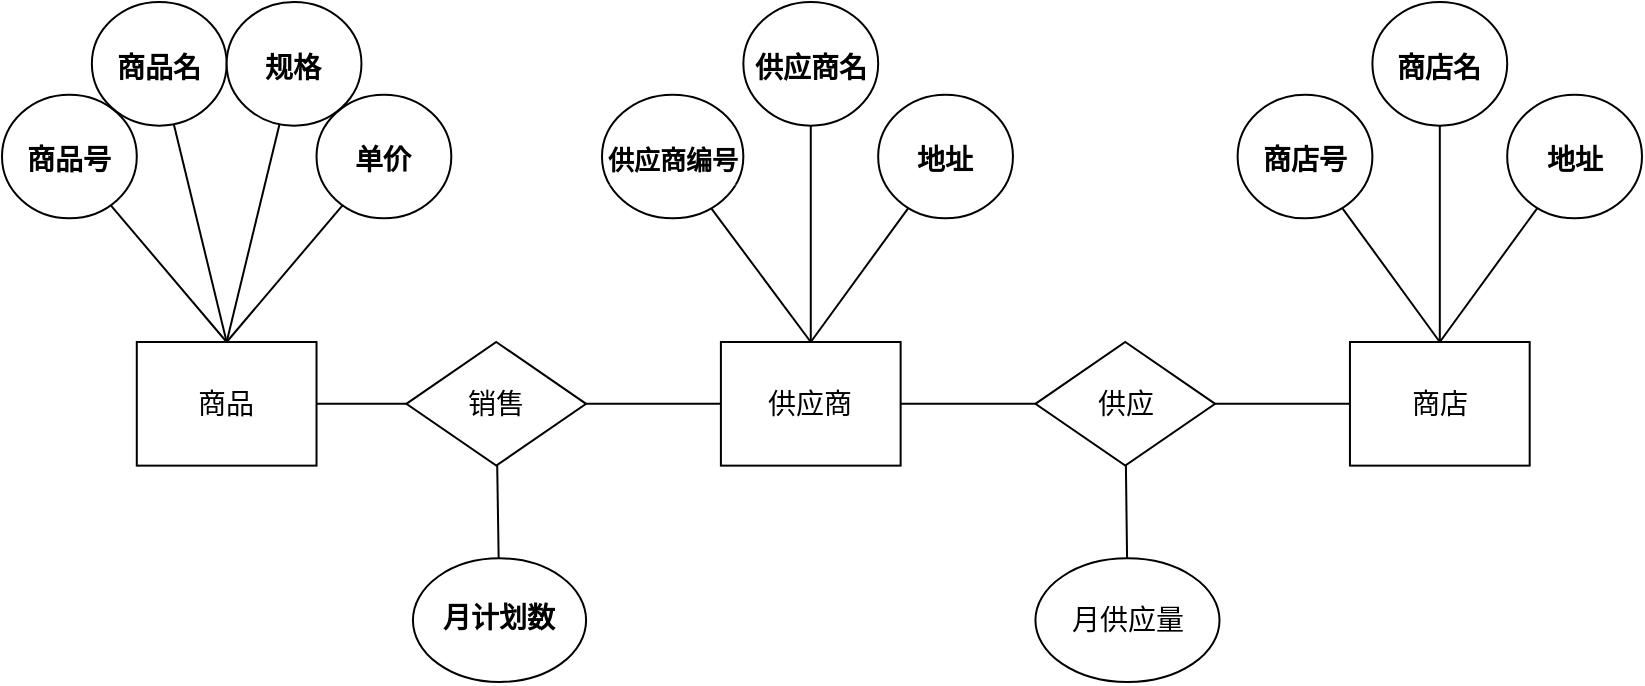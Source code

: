 <mxfile>
    <diagram id="iU4pdSYDBYnHVra9a9qT" name="第 1 页">
        <mxGraphModel dx="1343" dy="907" grid="1" gridSize="20" guides="1" tooltips="1" connect="1" arrows="1" fold="1" page="1" pageScale="1" pageWidth="827" pageHeight="1169" background="none" math="0" shadow="0">
            <root>
                <mxCell id="0"/>
                <mxCell id="1" parent="0"/>
                <mxCell id="49" value="" style="group;fontSize=14;labelBackgroundColor=none;labelBorderColor=none;fontColor=default;rounded=0;shadow=0;" parent="1" vertex="1" connectable="0">
                    <mxGeometry width="820" height="340" as="geometry"/>
                </mxCell>
                <mxCell id="2" value="&lt;font style=&quot;font-size: 14px;&quot;&gt;商品&lt;/font&gt;" style="rounded=0;whiteSpace=wrap;html=1;fontSize=14;labelBackgroundColor=none;labelBorderColor=none;fontColor=default;" parent="49" vertex="1">
                    <mxGeometry x="67.397" y="170" width="89.863" height="61.818" as="geometry"/>
                </mxCell>
                <mxCell id="9" style="edgeStyle=none;html=1;entryX=0.5;entryY=0;entryDx=0;entryDy=0;fontSize=14;endArrow=none;endFill=0;labelBackgroundColor=none;fontColor=default;labelBorderColor=none;" parent="49" source="3" target="2" edge="1">
                    <mxGeometry relative="1" as="geometry"/>
                </mxCell>
                <mxCell id="3" value="&lt;h2 style=&quot;margin-top: 24px; margin-bottom: 16px; line-height: 1.25; padding-bottom: 0.3em; border-bottom: 1px solid rgba(255, 255, 255, 0.18); border-top-color: rgba(255, 255, 255, 0.18); border-right-color: rgba(255, 255, 255, 0.18); border-left-color: rgba(255, 255, 255, 0.18); position: relative; font-family: -apple-system, BlinkMacSystemFont, &amp;quot;Segoe WPC&amp;quot;, &amp;quot;Segoe UI&amp;quot;, system-ui, Ubuntu, &amp;quot;Droid Sans&amp;quot;, sans-serif; text-align: start; font-size: 14px;&quot; id=&quot;3%E8%AE%BE%E6%9F%90%E5%95%86%E4%B8%9A%E9%9B%86%E5%9B%A2%E6%95%B0%E6%8D%AE%E5%BA%93%E6%9C%89%E4%B8%89%E4%B8%AA%E5%AE%9E%E4%BD%93%E9%9B%86%E4%B8%80%E6%98%AF%E5%95%86%E5%93%81%E5%AE%9E%E4%BD%93%E9%9B%86%E5%B1%9E%E6%80%A7%E6%9C%89%E5%95%86%E5%93%81%E5%8F%B7%E5%95%86%E5%93%81%E5%90%8D%E8%A7%84%E6%A0%BC%E5%8D%95%E4%BB%B7%E7%AD%89%E4%BA%8C%E6%98%AF%E5%95%86%E5%BA%97%E5%AE%9E%E4%BD%93%E9%9B%86%E5%B1%9E%E6%80%A7%E6%9C%89%E5%95%86%E5%BA%97%E5%8F%B7%E5%95%86%E5%BA%97%E5%90%8D%E5%9C%B0%E5%9D%80%E7%AD%89%E4%B8%89%E6%98%AF%E4%BE%9B%E5%BA%94%E5%95%86%E5%AE%9E%E4%BD%93%E9%9B%86%E5%B1%9E%E6%80%A7%E6%9C%89%E4%BE%9B%E5%BA%94%E5%95%86%E7%BC%96%E5%8F%B7%E4%BE%9B%E5%BA%94%E5%95%86%E5%90%8D%E5%9C%B0%E5%9D%80%E7%AD%89&quot; dir=&quot;auto&quot; class=&quot;code-line&quot; data-line=&quot;31&quot;&gt;商品名&lt;/h2&gt;" style="ellipse;whiteSpace=wrap;html=1;fontSize=14;labelBackgroundColor=none;labelBorderColor=none;fontColor=default;" parent="49" vertex="1">
                    <mxGeometry x="44.932" width="67.397" height="61.818" as="geometry"/>
                </mxCell>
                <mxCell id="11" style="edgeStyle=none;html=1;entryX=0.5;entryY=0;entryDx=0;entryDy=0;fontSize=14;endArrow=none;endFill=0;labelBackgroundColor=none;fontColor=default;labelBorderColor=none;" parent="49" source="4" target="2" edge="1">
                    <mxGeometry relative="1" as="geometry"/>
                </mxCell>
                <mxCell id="4" value="&lt;h2 style=&quot;margin-top: 24px; margin-bottom: 16px; line-height: 1.25; padding-bottom: 0.3em; border-bottom: 1px solid rgba(255, 255, 255, 0.18); border-top-color: rgba(255, 255, 255, 0.18); border-right-color: rgba(255, 255, 255, 0.18); border-left-color: rgba(255, 255, 255, 0.18); position: relative; font-family: -apple-system, BlinkMacSystemFont, &amp;quot;Segoe WPC&amp;quot;, &amp;quot;Segoe UI&amp;quot;, system-ui, Ubuntu, &amp;quot;Droid Sans&amp;quot;, sans-serif; text-align: start; font-size: 14px;&quot; id=&quot;3%E8%AE%BE%E6%9F%90%E5%95%86%E4%B8%9A%E9%9B%86%E5%9B%A2%E6%95%B0%E6%8D%AE%E5%BA%93%E6%9C%89%E4%B8%89%E4%B8%AA%E5%AE%9E%E4%BD%93%E9%9B%86%E4%B8%80%E6%98%AF%E5%95%86%E5%93%81%E5%AE%9E%E4%BD%93%E9%9B%86%E5%B1%9E%E6%80%A7%E6%9C%89%E5%95%86%E5%93%81%E5%8F%B7%E5%95%86%E5%93%81%E5%90%8D%E8%A7%84%E6%A0%BC%E5%8D%95%E4%BB%B7%E7%AD%89%E4%BA%8C%E6%98%AF%E5%95%86%E5%BA%97%E5%AE%9E%E4%BD%93%E9%9B%86%E5%B1%9E%E6%80%A7%E6%9C%89%E5%95%86%E5%BA%97%E5%8F%B7%E5%95%86%E5%BA%97%E5%90%8D%E5%9C%B0%E5%9D%80%E7%AD%89%E4%B8%89%E6%98%AF%E4%BE%9B%E5%BA%94%E5%95%86%E5%AE%9E%E4%BD%93%E9%9B%86%E5%B1%9E%E6%80%A7%E6%9C%89%E4%BE%9B%E5%BA%94%E5%95%86%E7%BC%96%E5%8F%B7%E4%BE%9B%E5%BA%94%E5%95%86%E5%90%8D%E5%9C%B0%E5%9D%80%E7%AD%89&quot; dir=&quot;auto&quot; class=&quot;code-line&quot; data-line=&quot;31&quot;&gt;单价&lt;/h2&gt;" style="ellipse;whiteSpace=wrap;html=1;fontSize=14;labelBackgroundColor=none;labelBorderColor=none;fontColor=default;" parent="49" vertex="1">
                    <mxGeometry x="157.26" y="46.364" width="67.397" height="61.818" as="geometry"/>
                </mxCell>
                <mxCell id="8" style="edgeStyle=none;html=1;entryX=0.5;entryY=0;entryDx=0;entryDy=0;fontSize=14;endArrow=none;endFill=0;labelBackgroundColor=none;fontColor=default;labelBorderColor=none;" parent="49" source="5" target="2" edge="1">
                    <mxGeometry relative="1" as="geometry"/>
                </mxCell>
                <mxCell id="5" value="&lt;h2 style=&quot;margin-top: 24px; margin-bottom: 16px; line-height: 1.25; padding-bottom: 0.3em; border-bottom: 1px solid rgba(255, 255, 255, 0.18); border-top-color: rgba(255, 255, 255, 0.18); border-right-color: rgba(255, 255, 255, 0.18); border-left-color: rgba(255, 255, 255, 0.18); position: relative; font-family: -apple-system, BlinkMacSystemFont, &amp;quot;Segoe WPC&amp;quot;, &amp;quot;Segoe UI&amp;quot;, system-ui, Ubuntu, &amp;quot;Droid Sans&amp;quot;, sans-serif; text-align: start; font-size: 14px;&quot; id=&quot;3%E8%AE%BE%E6%9F%90%E5%95%86%E4%B8%9A%E9%9B%86%E5%9B%A2%E6%95%B0%E6%8D%AE%E5%BA%93%E6%9C%89%E4%B8%89%E4%B8%AA%E5%AE%9E%E4%BD%93%E9%9B%86%E4%B8%80%E6%98%AF%E5%95%86%E5%93%81%E5%AE%9E%E4%BD%93%E9%9B%86%E5%B1%9E%E6%80%A7%E6%9C%89%E5%95%86%E5%93%81%E5%8F%B7%E5%95%86%E5%93%81%E5%90%8D%E8%A7%84%E6%A0%BC%E5%8D%95%E4%BB%B7%E7%AD%89%E4%BA%8C%E6%98%AF%E5%95%86%E5%BA%97%E5%AE%9E%E4%BD%93%E9%9B%86%E5%B1%9E%E6%80%A7%E6%9C%89%E5%95%86%E5%BA%97%E5%8F%B7%E5%95%86%E5%BA%97%E5%90%8D%E5%9C%B0%E5%9D%80%E7%AD%89%E4%B8%89%E6%98%AF%E4%BE%9B%E5%BA%94%E5%95%86%E5%AE%9E%E4%BD%93%E9%9B%86%E5%B1%9E%E6%80%A7%E6%9C%89%E4%BE%9B%E5%BA%94%E5%95%86%E7%BC%96%E5%8F%B7%E4%BE%9B%E5%BA%94%E5%95%86%E5%90%8D%E5%9C%B0%E5%9D%80%E7%AD%89&quot; dir=&quot;auto&quot; class=&quot;code-line&quot; data-line=&quot;31&quot;&gt;商品号&lt;/h2&gt;" style="ellipse;whiteSpace=wrap;html=1;fontSize=14;labelBackgroundColor=none;labelBorderColor=none;fontColor=default;" parent="49" vertex="1">
                    <mxGeometry y="46.364" width="67.397" height="61.818" as="geometry"/>
                </mxCell>
                <mxCell id="6" value="&lt;font style=&quot;font-size: 14px;&quot;&gt;销售&lt;/font&gt;" style="rhombus;whiteSpace=wrap;html=1;fontSize=14;labelBackgroundColor=none;labelBorderColor=none;fontColor=default;" parent="49" vertex="1">
                    <mxGeometry x="202.192" y="170" width="89.863" height="61.818" as="geometry"/>
                </mxCell>
                <mxCell id="21" style="edgeStyle=none;html=1;entryX=0;entryY=0.5;entryDx=0;entryDy=0;fontSize=14;endArrow=none;endFill=0;labelBackgroundColor=none;fontColor=default;labelBorderColor=none;" parent="49" source="2" target="6" edge="1">
                    <mxGeometry relative="1" as="geometry"/>
                </mxCell>
                <mxCell id="24" style="edgeStyle=none;html=1;entryX=0.5;entryY=0;entryDx=0;entryDy=0;fontSize=14;endArrow=none;endFill=0;labelBackgroundColor=none;fontColor=default;labelBorderColor=none;" parent="49" source="7" target="2" edge="1">
                    <mxGeometry relative="1" as="geometry"/>
                </mxCell>
                <mxCell id="7" value="&lt;h2 style=&quot;margin-top: 24px; margin-bottom: 16px; line-height: 1.25; padding-bottom: 0.3em; border-bottom: 1px solid rgba(255, 255, 255, 0.18); border-top-color: rgba(255, 255, 255, 0.18); border-right-color: rgba(255, 255, 255, 0.18); border-left-color: rgba(255, 255, 255, 0.18); position: relative; font-family: -apple-system, BlinkMacSystemFont, &amp;quot;Segoe WPC&amp;quot;, &amp;quot;Segoe UI&amp;quot;, system-ui, Ubuntu, &amp;quot;Droid Sans&amp;quot;, sans-serif; text-align: start; font-size: 14px;&quot; id=&quot;3%E8%AE%BE%E6%9F%90%E5%95%86%E4%B8%9A%E9%9B%86%E5%9B%A2%E6%95%B0%E6%8D%AE%E5%BA%93%E6%9C%89%E4%B8%89%E4%B8%AA%E5%AE%9E%E4%BD%93%E9%9B%86%E4%B8%80%E6%98%AF%E5%95%86%E5%93%81%E5%AE%9E%E4%BD%93%E9%9B%86%E5%B1%9E%E6%80%A7%E6%9C%89%E5%95%86%E5%93%81%E5%8F%B7%E5%95%86%E5%93%81%E5%90%8D%E8%A7%84%E6%A0%BC%E5%8D%95%E4%BB%B7%E7%AD%89%E4%BA%8C%E6%98%AF%E5%95%86%E5%BA%97%E5%AE%9E%E4%BD%93%E9%9B%86%E5%B1%9E%E6%80%A7%E6%9C%89%E5%95%86%E5%BA%97%E5%8F%B7%E5%95%86%E5%BA%97%E5%90%8D%E5%9C%B0%E5%9D%80%E7%AD%89%E4%B8%89%E6%98%AF%E4%BE%9B%E5%BA%94%E5%95%86%E5%AE%9E%E4%BD%93%E9%9B%86%E5%B1%9E%E6%80%A7%E6%9C%89%E4%BE%9B%E5%BA%94%E5%95%86%E7%BC%96%E5%8F%B7%E4%BE%9B%E5%BA%94%E5%95%86%E5%90%8D%E5%9C%B0%E5%9D%80%E7%AD%89&quot; dir=&quot;auto&quot; class=&quot;code-line&quot; data-line=&quot;31&quot;&gt;规格&lt;/h2&gt;" style="ellipse;whiteSpace=wrap;html=1;fontSize=14;labelBackgroundColor=none;labelBorderColor=none;fontColor=default;" parent="49" vertex="1">
                    <mxGeometry x="112.329" width="67.397" height="61.818" as="geometry"/>
                </mxCell>
                <mxCell id="12" value="&lt;font style=&quot;font-size: 14px;&quot;&gt;商店&lt;/font&gt;" style="rounded=0;whiteSpace=wrap;html=1;fontSize=14;labelBackgroundColor=none;labelBorderColor=none;fontColor=default;" parent="49" vertex="1">
                    <mxGeometry x="673.973" y="170" width="89.863" height="61.818" as="geometry"/>
                </mxCell>
                <mxCell id="13" style="edgeStyle=none;html=1;entryX=0.5;entryY=0;entryDx=0;entryDy=0;fontSize=14;endArrow=none;endFill=0;labelBackgroundColor=none;fontColor=default;labelBorderColor=none;" parent="49" source="14" target="12" edge="1">
                    <mxGeometry relative="1" as="geometry"/>
                </mxCell>
                <mxCell id="14" value="&lt;h2 style=&quot;margin-top: 24px; margin-bottom: 16px; line-height: 1.25; padding-bottom: 0.3em; border-bottom: 1px solid rgba(255, 255, 255, 0.18); border-top-color: rgba(255, 255, 255, 0.18); border-right-color: rgba(255, 255, 255, 0.18); border-left-color: rgba(255, 255, 255, 0.18); position: relative; font-family: -apple-system, BlinkMacSystemFont, &amp;quot;Segoe WPC&amp;quot;, &amp;quot;Segoe UI&amp;quot;, system-ui, Ubuntu, &amp;quot;Droid Sans&amp;quot;, sans-serif; text-align: start; font-size: 14px;&quot; id=&quot;3%E8%AE%BE%E6%9F%90%E5%95%86%E4%B8%9A%E9%9B%86%E5%9B%A2%E6%95%B0%E6%8D%AE%E5%BA%93%E6%9C%89%E4%B8%89%E4%B8%AA%E5%AE%9E%E4%BD%93%E9%9B%86%E4%B8%80%E6%98%AF%E5%95%86%E5%93%81%E5%AE%9E%E4%BD%93%E9%9B%86%E5%B1%9E%E6%80%A7%E6%9C%89%E5%95%86%E5%93%81%E5%8F%B7%E5%95%86%E5%93%81%E5%90%8D%E8%A7%84%E6%A0%BC%E5%8D%95%E4%BB%B7%E7%AD%89%E4%BA%8C%E6%98%AF%E5%95%86%E5%BA%97%E5%AE%9E%E4%BD%93%E9%9B%86%E5%B1%9E%E6%80%A7%E6%9C%89%E5%95%86%E5%BA%97%E5%8F%B7%E5%95%86%E5%BA%97%E5%90%8D%E5%9C%B0%E5%9D%80%E7%AD%89%E4%B8%89%E6%98%AF%E4%BE%9B%E5%BA%94%E5%95%86%E5%AE%9E%E4%BD%93%E9%9B%86%E5%B1%9E%E6%80%A7%E6%9C%89%E4%BE%9B%E5%BA%94%E5%95%86%E7%BC%96%E5%8F%B7%E4%BE%9B%E5%BA%94%E5%95%86%E5%90%8D%E5%9C%B0%E5%9D%80%E7%AD%89&quot; dir=&quot;auto&quot; class=&quot;code-line&quot; data-line=&quot;31&quot;&gt;商店名&lt;/h2&gt;" style="ellipse;whiteSpace=wrap;html=1;fontSize=14;labelBackgroundColor=none;labelBorderColor=none;fontColor=default;" parent="49" vertex="1">
                    <mxGeometry x="685.205" width="67.397" height="61.818" as="geometry"/>
                </mxCell>
                <mxCell id="17" style="edgeStyle=none;html=1;entryX=0.5;entryY=0;entryDx=0;entryDy=0;fontSize=14;endArrow=none;endFill=0;labelBackgroundColor=none;fontColor=default;labelBorderColor=none;" parent="49" source="18" target="12" edge="1">
                    <mxGeometry relative="1" as="geometry"/>
                </mxCell>
                <mxCell id="18" value="&lt;h2 style=&quot;margin-top: 24px; margin-bottom: 16px; line-height: 1.25; padding-bottom: 0.3em; border-bottom: 1px solid rgba(255, 255, 255, 0.18); border-top-color: rgba(255, 255, 255, 0.18); border-right-color: rgba(255, 255, 255, 0.18); border-left-color: rgba(255, 255, 255, 0.18); position: relative; font-family: -apple-system, BlinkMacSystemFont, &amp;quot;Segoe WPC&amp;quot;, &amp;quot;Segoe UI&amp;quot;, system-ui, Ubuntu, &amp;quot;Droid Sans&amp;quot;, sans-serif; text-align: start; font-size: 14px;&quot; id=&quot;3%E8%AE%BE%E6%9F%90%E5%95%86%E4%B8%9A%E9%9B%86%E5%9B%A2%E6%95%B0%E6%8D%AE%E5%BA%93%E6%9C%89%E4%B8%89%E4%B8%AA%E5%AE%9E%E4%BD%93%E9%9B%86%E4%B8%80%E6%98%AF%E5%95%86%E5%93%81%E5%AE%9E%E4%BD%93%E9%9B%86%E5%B1%9E%E6%80%A7%E6%9C%89%E5%95%86%E5%93%81%E5%8F%B7%E5%95%86%E5%93%81%E5%90%8D%E8%A7%84%E6%A0%BC%E5%8D%95%E4%BB%B7%E7%AD%89%E4%BA%8C%E6%98%AF%E5%95%86%E5%BA%97%E5%AE%9E%E4%BD%93%E9%9B%86%E5%B1%9E%E6%80%A7%E6%9C%89%E5%95%86%E5%BA%97%E5%8F%B7%E5%95%86%E5%BA%97%E5%90%8D%E5%9C%B0%E5%9D%80%E7%AD%89%E4%B8%89%E6%98%AF%E4%BE%9B%E5%BA%94%E5%95%86%E5%AE%9E%E4%BD%93%E9%9B%86%E5%B1%9E%E6%80%A7%E6%9C%89%E4%BE%9B%E5%BA%94%E5%95%86%E7%BC%96%E5%8F%B7%E4%BE%9B%E5%BA%94%E5%95%86%E5%90%8D%E5%9C%B0%E5%9D%80%E7%AD%89&quot; dir=&quot;auto&quot; class=&quot;code-line&quot; data-line=&quot;31&quot;&gt;商店号&lt;/h2&gt;" style="ellipse;whiteSpace=wrap;html=1;fontSize=14;labelBackgroundColor=none;labelBorderColor=none;fontColor=default;" parent="49" vertex="1">
                    <mxGeometry x="617.808" y="46.364" width="67.397" height="61.818" as="geometry"/>
                </mxCell>
                <mxCell id="38" style="edgeStyle=none;html=1;entryX=0.5;entryY=0;entryDx=0;entryDy=0;fontSize=14;endArrow=none;endFill=0;labelBackgroundColor=none;fontColor=default;labelBorderColor=none;" parent="49" source="20" target="12" edge="1">
                    <mxGeometry relative="1" as="geometry"/>
                </mxCell>
                <mxCell id="20" value="&lt;h2 style=&quot;margin-top: 24px; margin-bottom: 16px; line-height: 1.25; padding-bottom: 0.3em; border-bottom: 1px solid rgba(255, 255, 255, 0.18); border-top-color: rgba(255, 255, 255, 0.18); border-right-color: rgba(255, 255, 255, 0.18); border-left-color: rgba(255, 255, 255, 0.18); position: relative; font-family: -apple-system, BlinkMacSystemFont, &amp;quot;Segoe WPC&amp;quot;, &amp;quot;Segoe UI&amp;quot;, system-ui, Ubuntu, &amp;quot;Droid Sans&amp;quot;, sans-serif; text-align: start; font-size: 14px;&quot; id=&quot;3%E8%AE%BE%E6%9F%90%E5%95%86%E4%B8%9A%E9%9B%86%E5%9B%A2%E6%95%B0%E6%8D%AE%E5%BA%93%E6%9C%89%E4%B8%89%E4%B8%AA%E5%AE%9E%E4%BD%93%E9%9B%86%E4%B8%80%E6%98%AF%E5%95%86%E5%93%81%E5%AE%9E%E4%BD%93%E9%9B%86%E5%B1%9E%E6%80%A7%E6%9C%89%E5%95%86%E5%93%81%E5%8F%B7%E5%95%86%E5%93%81%E5%90%8D%E8%A7%84%E6%A0%BC%E5%8D%95%E4%BB%B7%E7%AD%89%E4%BA%8C%E6%98%AF%E5%95%86%E5%BA%97%E5%AE%9E%E4%BD%93%E9%9B%86%E5%B1%9E%E6%80%A7%E6%9C%89%E5%95%86%E5%BA%97%E5%8F%B7%E5%95%86%E5%BA%97%E5%90%8D%E5%9C%B0%E5%9D%80%E7%AD%89%E4%B8%89%E6%98%AF%E4%BE%9B%E5%BA%94%E5%95%86%E5%AE%9E%E4%BD%93%E9%9B%86%E5%B1%9E%E6%80%A7%E6%9C%89%E4%BE%9B%E5%BA%94%E5%95%86%E7%BC%96%E5%8F%B7%E4%BE%9B%E5%BA%94%E5%95%86%E5%90%8D%E5%9C%B0%E5%9D%80%E7%AD%89&quot; dir=&quot;auto&quot; class=&quot;code-line&quot; data-line=&quot;31&quot;&gt;地址&lt;/h2&gt;" style="ellipse;whiteSpace=wrap;html=1;fontSize=14;labelBackgroundColor=none;labelBorderColor=none;fontColor=default;" parent="49" vertex="1">
                    <mxGeometry x="752.603" y="46.364" width="67.397" height="61.818" as="geometry"/>
                </mxCell>
                <mxCell id="25" value="&lt;font style=&quot;font-size: 14px;&quot;&gt;供应商&lt;/font&gt;" style="rounded=0;whiteSpace=wrap;html=1;fontSize=14;labelBackgroundColor=none;labelBorderColor=none;strokeColor=default;fillColor=default;verticalAlign=middle;fontColor=default;" parent="49" vertex="1">
                    <mxGeometry x="359.452" y="170" width="89.863" height="61.818" as="geometry"/>
                </mxCell>
                <mxCell id="39" style="edgeStyle=none;html=1;entryX=0;entryY=0.5;entryDx=0;entryDy=0;fontSize=14;endArrow=none;endFill=0;labelBackgroundColor=none;fontColor=default;labelBorderColor=none;" parent="49" source="6" target="25" edge="1">
                    <mxGeometry relative="1" as="geometry"/>
                </mxCell>
                <mxCell id="26" style="edgeStyle=none;html=1;entryX=0.5;entryY=0;entryDx=0;entryDy=0;fontSize=14;endArrow=none;endFill=0;labelBackgroundColor=none;fontColor=default;labelBorderColor=none;" parent="49" source="27" target="25" edge="1">
                    <mxGeometry relative="1" as="geometry"/>
                </mxCell>
                <mxCell id="27" value="&lt;h2 style=&quot;margin-top: 24px; margin-bottom: 16px; line-height: 1.25; padding-bottom: 0.3em; border-bottom: 1px solid rgba(255, 255, 255, 0.18); border-top-color: rgba(255, 255, 255, 0.18); border-right-color: rgba(255, 255, 255, 0.18); border-left-color: rgba(255, 255, 255, 0.18); position: relative; font-family: -apple-system, BlinkMacSystemFont, &amp;quot;Segoe WPC&amp;quot;, &amp;quot;Segoe UI&amp;quot;, system-ui, Ubuntu, &amp;quot;Droid Sans&amp;quot;, sans-serif; text-align: start; font-size: 14px;&quot; id=&quot;3%E8%AE%BE%E6%9F%90%E5%95%86%E4%B8%9A%E9%9B%86%E5%9B%A2%E6%95%B0%E6%8D%AE%E5%BA%93%E6%9C%89%E4%B8%89%E4%B8%AA%E5%AE%9E%E4%BD%93%E9%9B%86%E4%B8%80%E6%98%AF%E5%95%86%E5%93%81%E5%AE%9E%E4%BD%93%E9%9B%86%E5%B1%9E%E6%80%A7%E6%9C%89%E5%95%86%E5%93%81%E5%8F%B7%E5%95%86%E5%93%81%E5%90%8D%E8%A7%84%E6%A0%BC%E5%8D%95%E4%BB%B7%E7%AD%89%E4%BA%8C%E6%98%AF%E5%95%86%E5%BA%97%E5%AE%9E%E4%BD%93%E9%9B%86%E5%B1%9E%E6%80%A7%E6%9C%89%E5%95%86%E5%BA%97%E5%8F%B7%E5%95%86%E5%BA%97%E5%90%8D%E5%9C%B0%E5%9D%80%E7%AD%89%E4%B8%89%E6%98%AF%E4%BE%9B%E5%BA%94%E5%95%86%E5%AE%9E%E4%BD%93%E9%9B%86%E5%B1%9E%E6%80%A7%E6%9C%89%E4%BE%9B%E5%BA%94%E5%95%86%E7%BC%96%E5%8F%B7%E4%BE%9B%E5%BA%94%E5%95%86%E5%90%8D%E5%9C%B0%E5%9D%80%E7%AD%89&quot; dir=&quot;auto&quot; class=&quot;code-line&quot; data-line=&quot;31&quot;&gt;供应商名&lt;/h2&gt;" style="ellipse;whiteSpace=wrap;html=1;fontSize=14;labelBackgroundColor=none;labelBorderColor=none;fontColor=default;" parent="49" vertex="1">
                    <mxGeometry x="370.685" width="67.397" height="61.818" as="geometry"/>
                </mxCell>
                <mxCell id="28" style="edgeStyle=none;html=1;entryX=0.5;entryY=0;entryDx=0;entryDy=0;fontSize=14;endArrow=none;endFill=0;labelBackgroundColor=none;fontColor=default;labelBorderColor=none;" parent="49" source="29" target="25" edge="1">
                    <mxGeometry relative="1" as="geometry"/>
                </mxCell>
                <mxCell id="29" value="&lt;h2 style=&quot;margin-top: 24px; margin-bottom: 16px; line-height: 1.25; padding-bottom: 0.3em; border-bottom: 1px solid rgba(255, 255, 255, 0.18); border-top-color: rgba(255, 255, 255, 0.18); border-right-color: rgba(255, 255, 255, 0.18); border-left-color: rgba(255, 255, 255, 0.18); position: relative; font-family: -apple-system, BlinkMacSystemFont, &amp;quot;Segoe WPC&amp;quot;, &amp;quot;Segoe UI&amp;quot;, system-ui, Ubuntu, &amp;quot;Droid Sans&amp;quot;, sans-serif; text-align: start; font-size: 13px;&quot; id=&quot;3%E8%AE%BE%E6%9F%90%E5%95%86%E4%B8%9A%E9%9B%86%E5%9B%A2%E6%95%B0%E6%8D%AE%E5%BA%93%E6%9C%89%E4%B8%89%E4%B8%AA%E5%AE%9E%E4%BD%93%E9%9B%86%E4%B8%80%E6%98%AF%E5%95%86%E5%93%81%E5%AE%9E%E4%BD%93%E9%9B%86%E5%B1%9E%E6%80%A7%E6%9C%89%E5%95%86%E5%93%81%E5%8F%B7%E5%95%86%E5%93%81%E5%90%8D%E8%A7%84%E6%A0%BC%E5%8D%95%E4%BB%B7%E7%AD%89%E4%BA%8C%E6%98%AF%E5%95%86%E5%BA%97%E5%AE%9E%E4%BD%93%E9%9B%86%E5%B1%9E%E6%80%A7%E6%9C%89%E5%95%86%E5%BA%97%E5%8F%B7%E5%95%86%E5%BA%97%E5%90%8D%E5%9C%B0%E5%9D%80%E7%AD%89%E4%B8%89%E6%98%AF%E4%BE%9B%E5%BA%94%E5%95%86%E5%AE%9E%E4%BD%93%E9%9B%86%E5%B1%9E%E6%80%A7%E6%9C%89%E4%BE%9B%E5%BA%94%E5%95%86%E7%BC%96%E5%8F%B7%E4%BE%9B%E5%BA%94%E5%95%86%E5%90%8D%E5%9C%B0%E5%9D%80%E7%AD%89&quot; dir=&quot;auto&quot; class=&quot;code-line&quot; data-line=&quot;31&quot;&gt;&lt;span style=&quot;&quot;&gt;供应商编号&lt;/span&gt;&lt;/h2&gt;" style="ellipse;whiteSpace=wrap;html=1;fontSize=13;labelBackgroundColor=none;labelBorderColor=none;fontColor=default;" parent="49" vertex="1">
                    <mxGeometry x="300" y="46.36" width="70.68" height="61.82" as="geometry"/>
                </mxCell>
                <mxCell id="30" style="edgeStyle=none;html=1;entryX=0.5;entryY=0;entryDx=0;entryDy=0;fontSize=14;endArrow=none;endFill=0;labelBackgroundColor=none;fontColor=default;labelBorderColor=none;" parent="49" source="31" target="25" edge="1">
                    <mxGeometry relative="1" as="geometry"/>
                </mxCell>
                <mxCell id="31" value="&lt;h2 style=&quot;margin-top: 24px; margin-bottom: 16px; line-height: 1.25; padding-bottom: 0.3em; border-bottom: 1px solid rgba(255, 255, 255, 0.18); border-top-color: rgba(255, 255, 255, 0.18); border-right-color: rgba(255, 255, 255, 0.18); border-left-color: rgba(255, 255, 255, 0.18); position: relative; font-family: -apple-system, BlinkMacSystemFont, &amp;quot;Segoe WPC&amp;quot;, &amp;quot;Segoe UI&amp;quot;, system-ui, Ubuntu, &amp;quot;Droid Sans&amp;quot;, sans-serif; text-align: start; font-size: 14px;&quot; id=&quot;3%E8%AE%BE%E6%9F%90%E5%95%86%E4%B8%9A%E9%9B%86%E5%9B%A2%E6%95%B0%E6%8D%AE%E5%BA%93%E6%9C%89%E4%B8%89%E4%B8%AA%E5%AE%9E%E4%BD%93%E9%9B%86%E4%B8%80%E6%98%AF%E5%95%86%E5%93%81%E5%AE%9E%E4%BD%93%E9%9B%86%E5%B1%9E%E6%80%A7%E6%9C%89%E5%95%86%E5%93%81%E5%8F%B7%E5%95%86%E5%93%81%E5%90%8D%E8%A7%84%E6%A0%BC%E5%8D%95%E4%BB%B7%E7%AD%89%E4%BA%8C%E6%98%AF%E5%95%86%E5%BA%97%E5%AE%9E%E4%BD%93%E9%9B%86%E5%B1%9E%E6%80%A7%E6%9C%89%E5%95%86%E5%BA%97%E5%8F%B7%E5%95%86%E5%BA%97%E5%90%8D%E5%9C%B0%E5%9D%80%E7%AD%89%E4%B8%89%E6%98%AF%E4%BE%9B%E5%BA%94%E5%95%86%E5%AE%9E%E4%BD%93%E9%9B%86%E5%B1%9E%E6%80%A7%E6%9C%89%E4%BE%9B%E5%BA%94%E5%95%86%E7%BC%96%E5%8F%B7%E4%BE%9B%E5%BA%94%E5%95%86%E5%90%8D%E5%9C%B0%E5%9D%80%E7%AD%89&quot; dir=&quot;auto&quot; class=&quot;code-line&quot; data-line=&quot;31&quot;&gt;地址&lt;/h2&gt;" style="ellipse;whiteSpace=wrap;html=1;fontSize=14;labelBackgroundColor=none;labelBorderColor=none;fontColor=default;" parent="49" vertex="1">
                    <mxGeometry x="438.082" y="46.364" width="67.397" height="61.818" as="geometry"/>
                </mxCell>
                <mxCell id="40" style="edgeStyle=none;html=1;entryX=1;entryY=0.5;entryDx=0;entryDy=0;fontSize=14;endArrow=none;endFill=0;labelBackgroundColor=none;fontColor=default;labelBorderColor=none;" parent="49" source="32" target="25" edge="1">
                    <mxGeometry relative="1" as="geometry"/>
                </mxCell>
                <mxCell id="41" style="edgeStyle=none;html=1;entryX=0;entryY=0.5;entryDx=0;entryDy=0;fontSize=14;endArrow=none;endFill=0;labelBackgroundColor=none;fontColor=default;labelBorderColor=none;" parent="49" source="32" target="12" edge="1">
                    <mxGeometry relative="1" as="geometry"/>
                </mxCell>
                <mxCell id="32" value="&lt;span style=&quot;font-size: 14px;&quot;&gt;供应&lt;/span&gt;" style="rhombus;whiteSpace=wrap;html=1;fontSize=14;labelBackgroundColor=none;labelBorderColor=none;fontColor=default;" parent="49" vertex="1">
                    <mxGeometry x="516.712" y="170" width="89.863" height="61.818" as="geometry"/>
                </mxCell>
                <mxCell id="43" value="" style="edgeStyle=none;html=1;fontSize=14;endArrow=none;endFill=0;labelBackgroundColor=none;fontColor=default;labelBorderColor=none;" parent="49" source="42" target="32" edge="1">
                    <mxGeometry relative="1" as="geometry"/>
                </mxCell>
                <mxCell id="42" value="月供应量" style="ellipse;whiteSpace=wrap;html=1;fontSize=14;labelBackgroundColor=none;labelBorderColor=none;fontColor=default;" parent="49" vertex="1">
                    <mxGeometry x="516.71" y="278.18" width="92.05" height="61.82" as="geometry"/>
                </mxCell>
                <mxCell id="47" value="&lt;div style=&quot;font-family: Consolas, &amp;quot;Courier New&amp;quot;, monospace; line-height: 19px; font-size: 14px;&quot;&gt;&lt;span style=&quot;font-weight: bold; font-size: 14px;&quot;&gt;&lt;font style=&quot;font-size: 14px;&quot;&gt;月计划数&lt;/font&gt;&lt;/span&gt;&lt;/div&gt;" style="ellipse;whiteSpace=wrap;html=1;fontSize=14;labelBackgroundColor=none;labelBorderColor=none;fontColor=default;" parent="49" vertex="1">
                    <mxGeometry x="205.47" y="278.18" width="86.58" height="61.82" as="geometry"/>
                </mxCell>
                <mxCell id="48" value="" style="edgeStyle=none;html=1;fontSize=14;endArrow=none;endFill=0;labelBackgroundColor=none;fontColor=default;labelBorderColor=none;" parent="49" source="6" target="47" edge="1">
                    <mxGeometry relative="1" as="geometry"/>
                </mxCell>
            </root>
        </mxGraphModel>
    </diagram>
</mxfile>